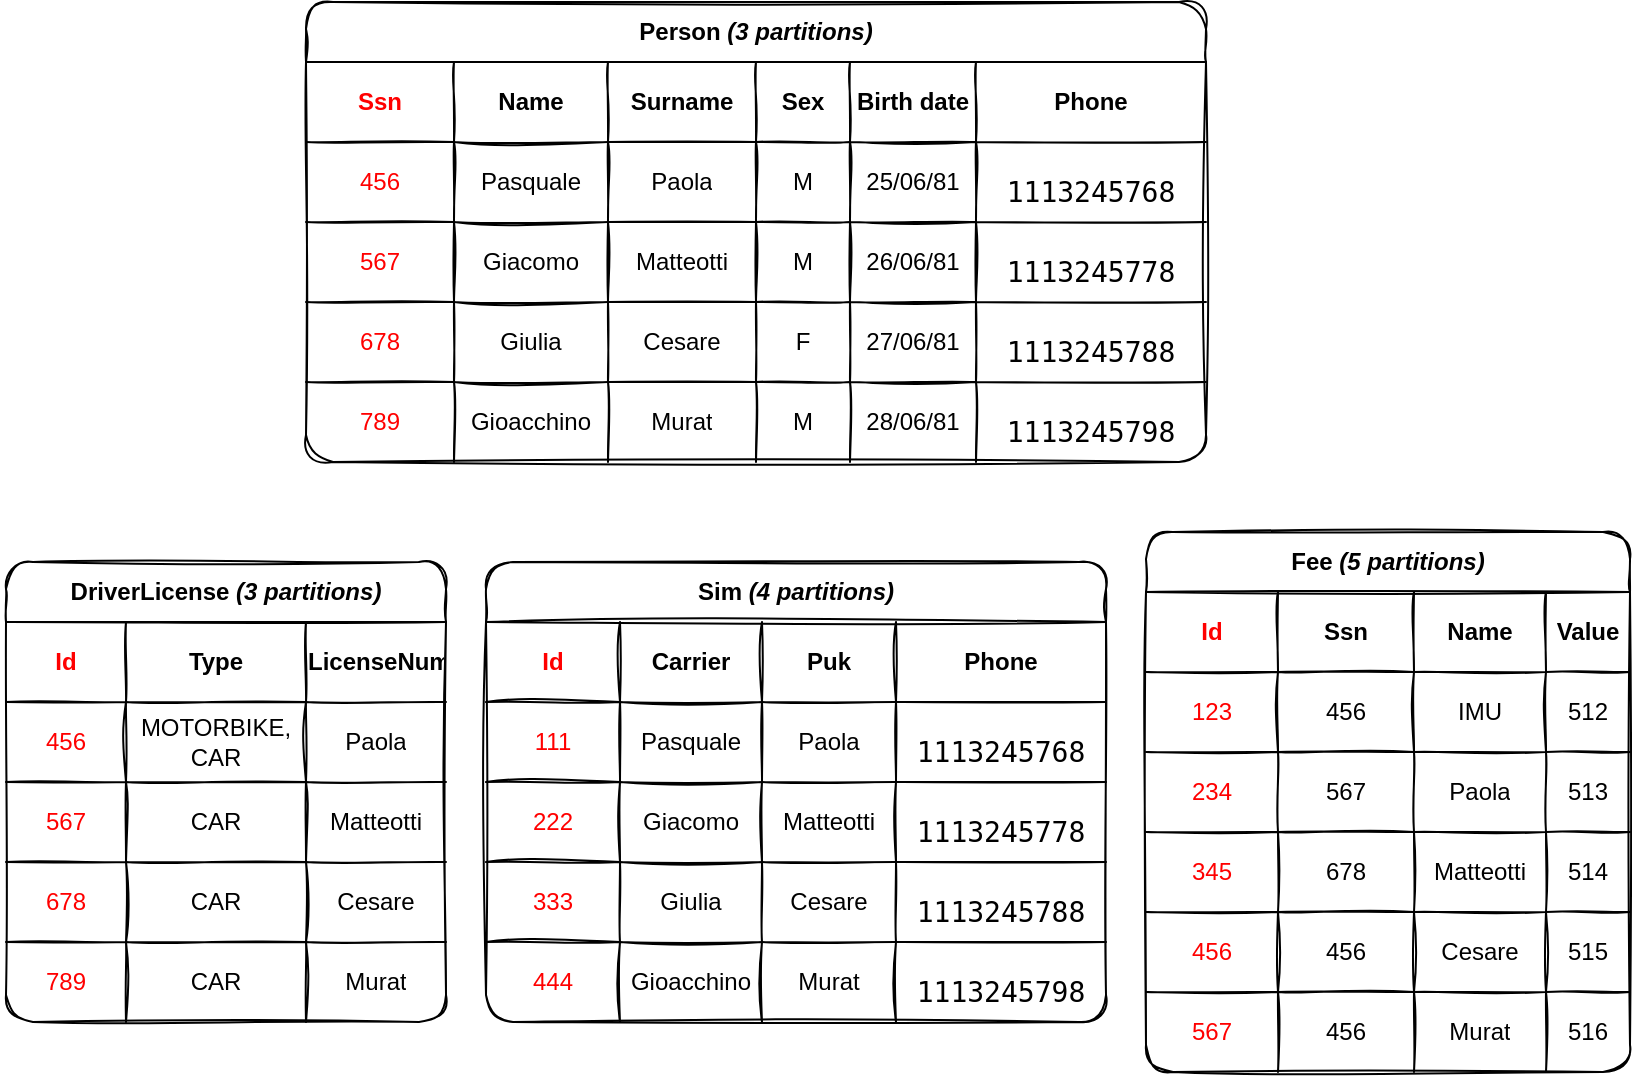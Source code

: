 <mxfile version="14.6.13" type="device"><diagram id="g09-pikMtnhIkaGVzktw" name="Page-1"><mxGraphModel dx="1106" dy="892" grid="1" gridSize="10" guides="1" tooltips="1" connect="1" arrows="1" fold="1" page="1" pageScale="1" pageWidth="827" pageHeight="1169" math="0" shadow="0"><root><mxCell id="0"/><mxCell id="1" parent="0"/><mxCell id="E7FxAorP3iMMDJ9GDd4d-14" value="Person &lt;i&gt;(3 partitions)&lt;/i&gt;" style="shape=table;html=1;whiteSpace=wrap;startSize=30;container=1;collapsible=0;childLayout=tableLayout;fontStyle=1;align=center;sketch=1;rounded=1;" parent="1" vertex="1"><mxGeometry x="160" y="90" width="450" height="230" as="geometry"/></mxCell><mxCell id="E7FxAorP3iMMDJ9GDd4d-15" value="" style="shape=partialRectangle;html=1;whiteSpace=wrap;collapsible=0;dropTarget=0;pointerEvents=0;fillColor=none;top=0;left=0;bottom=0;right=0;points=[[0,0.5],[1,0.5]];portConstraint=eastwest;" parent="E7FxAorP3iMMDJ9GDd4d-14" vertex="1"><mxGeometry y="30" width="450" height="40" as="geometry"/></mxCell><mxCell id="2q8O0rnFzR2sNGVQxhfm-1" value="Ssn" style="shape=partialRectangle;html=1;whiteSpace=wrap;connectable=0;top=0;left=0;bottom=0;right=0;overflow=hidden;fontStyle=1;strokeColor=#FF0000;fillColor=none;strokeWidth=5;fontColor=#FF0000;" parent="E7FxAorP3iMMDJ9GDd4d-15" vertex="1"><mxGeometry width="74" height="40" as="geometry"/></mxCell><mxCell id="E7FxAorP3iMMDJ9GDd4d-16" value="Name" style="shape=partialRectangle;html=1;whiteSpace=wrap;connectable=0;fillColor=none;top=0;left=0;bottom=0;right=0;overflow=hidden;fontStyle=1" parent="E7FxAorP3iMMDJ9GDd4d-15" vertex="1"><mxGeometry x="74" width="77" height="40" as="geometry"/></mxCell><mxCell id="E7FxAorP3iMMDJ9GDd4d-17" value="Surname" style="shape=partialRectangle;html=1;whiteSpace=wrap;connectable=0;fillColor=none;top=0;left=0;bottom=0;right=0;overflow=hidden;fontStyle=1" parent="E7FxAorP3iMMDJ9GDd4d-15" vertex="1"><mxGeometry x="151" width="74" height="40" as="geometry"/></mxCell><mxCell id="E7FxAorP3iMMDJ9GDd4d-49" value="Sex" style="shape=partialRectangle;html=1;whiteSpace=wrap;connectable=0;fillColor=none;top=0;left=0;bottom=0;right=0;overflow=hidden;fontStyle=1" parent="E7FxAorP3iMMDJ9GDd4d-15" vertex="1"><mxGeometry x="225" width="47" height="40" as="geometry"/></mxCell><mxCell id="E7FxAorP3iMMDJ9GDd4d-52" value="Birth date" style="shape=partialRectangle;html=1;whiteSpace=wrap;connectable=0;fillColor=none;top=0;left=0;bottom=0;right=0;overflow=hidden;fontStyle=1" parent="E7FxAorP3iMMDJ9GDd4d-15" vertex="1"><mxGeometry x="272" width="63" height="40" as="geometry"/></mxCell><mxCell id="E7FxAorP3iMMDJ9GDd4d-18" value="Phone" style="shape=partialRectangle;html=1;whiteSpace=wrap;connectable=0;fillColor=none;top=0;left=0;bottom=0;right=0;overflow=hidden;fontStyle=1" parent="E7FxAorP3iMMDJ9GDd4d-15" vertex="1"><mxGeometry x="335" width="115" height="40" as="geometry"/></mxCell><mxCell id="E7FxAorP3iMMDJ9GDd4d-19" value="" style="shape=partialRectangle;html=1;whiteSpace=wrap;collapsible=0;dropTarget=0;pointerEvents=0;fillColor=none;top=0;left=0;bottom=0;right=0;points=[[0,0.5],[1,0.5]];portConstraint=eastwest;" parent="E7FxAorP3iMMDJ9GDd4d-14" vertex="1"><mxGeometry y="70" width="450" height="40" as="geometry"/></mxCell><mxCell id="2q8O0rnFzR2sNGVQxhfm-2" value="456" style="shape=partialRectangle;html=1;whiteSpace=wrap;connectable=0;top=0;left=0;bottom=0;right=0;overflow=hidden;strokeColor=#FF0000;fillColor=none;strokeWidth=5;fontColor=#FF0000;" parent="E7FxAorP3iMMDJ9GDd4d-19" vertex="1"><mxGeometry width="74" height="40" as="geometry"/></mxCell><mxCell id="E7FxAorP3iMMDJ9GDd4d-20" value="Pasquale" style="shape=partialRectangle;html=1;whiteSpace=wrap;connectable=0;fillColor=none;top=0;left=0;bottom=0;right=0;overflow=hidden;" parent="E7FxAorP3iMMDJ9GDd4d-19" vertex="1"><mxGeometry x="74" width="77" height="40" as="geometry"/></mxCell><mxCell id="E7FxAorP3iMMDJ9GDd4d-21" value="Paola" style="shape=partialRectangle;html=1;whiteSpace=wrap;connectable=0;fillColor=none;top=0;left=0;bottom=0;right=0;overflow=hidden;" parent="E7FxAorP3iMMDJ9GDd4d-19" vertex="1"><mxGeometry x="151" width="74" height="40" as="geometry"/></mxCell><mxCell id="E7FxAorP3iMMDJ9GDd4d-50" value="M" style="shape=partialRectangle;html=1;whiteSpace=wrap;connectable=0;fillColor=none;top=0;left=0;bottom=0;right=0;overflow=hidden;" parent="E7FxAorP3iMMDJ9GDd4d-19" vertex="1"><mxGeometry x="225" width="47" height="40" as="geometry"/></mxCell><mxCell id="E7FxAorP3iMMDJ9GDd4d-53" value="25/06/81" style="shape=partialRectangle;html=1;whiteSpace=wrap;connectable=0;fillColor=none;top=0;left=0;bottom=0;right=0;overflow=hidden;strokeColor=#F0F0F0;" parent="E7FxAorP3iMMDJ9GDd4d-19" vertex="1"><mxGeometry x="272" width="63" height="40" as="geometry"/></mxCell><mxCell id="E7FxAorP3iMMDJ9GDd4d-22" value="&lt;pre style=&quot;font-family: &amp;#34;meslolgs nf&amp;#34; , monospace ; font-size: 10.5pt&quot;&gt;1113245768&lt;/pre&gt;" style="shape=partialRectangle;html=1;whiteSpace=wrap;connectable=0;fillColor=none;top=0;left=0;bottom=0;right=0;overflow=hidden;" parent="E7FxAorP3iMMDJ9GDd4d-19" vertex="1"><mxGeometry x="335" width="115" height="40" as="geometry"/></mxCell><mxCell id="E7FxAorP3iMMDJ9GDd4d-23" value="" style="shape=partialRectangle;html=1;whiteSpace=wrap;collapsible=0;dropTarget=0;pointerEvents=0;fillColor=none;top=0;left=0;bottom=0;right=0;points=[[0,0.5],[1,0.5]];portConstraint=eastwest;" parent="E7FxAorP3iMMDJ9GDd4d-14" vertex="1"><mxGeometry y="110" width="450" height="40" as="geometry"/></mxCell><mxCell id="2q8O0rnFzR2sNGVQxhfm-3" value="567" style="shape=partialRectangle;html=1;whiteSpace=wrap;connectable=0;top=0;left=0;bottom=0;right=0;overflow=hidden;strokeColor=#FF0000;fillColor=none;strokeWidth=5;fontColor=#FF0000;" parent="E7FxAorP3iMMDJ9GDd4d-23" vertex="1"><mxGeometry width="74" height="40" as="geometry"/></mxCell><mxCell id="E7FxAorP3iMMDJ9GDd4d-24" value="Giacomo" style="shape=partialRectangle;html=1;whiteSpace=wrap;connectable=0;fillColor=none;top=0;left=0;bottom=0;right=0;overflow=hidden;" parent="E7FxAorP3iMMDJ9GDd4d-23" vertex="1"><mxGeometry x="74" width="77" height="40" as="geometry"/></mxCell><mxCell id="E7FxAorP3iMMDJ9GDd4d-25" value="Matteotti" style="shape=partialRectangle;html=1;whiteSpace=wrap;connectable=0;fillColor=none;top=0;left=0;bottom=0;right=0;overflow=hidden;" parent="E7FxAorP3iMMDJ9GDd4d-23" vertex="1"><mxGeometry x="151" width="74" height="40" as="geometry"/></mxCell><mxCell id="E7FxAorP3iMMDJ9GDd4d-51" value="M" style="shape=partialRectangle;html=1;whiteSpace=wrap;connectable=0;fillColor=none;top=0;left=0;bottom=0;right=0;overflow=hidden;" parent="E7FxAorP3iMMDJ9GDd4d-23" vertex="1"><mxGeometry x="225" width="47" height="40" as="geometry"/></mxCell><mxCell id="E7FxAorP3iMMDJ9GDd4d-54" value="&lt;span style=&quot;font-family: &amp;#34;helvetica&amp;#34; ; font-size: 12px ; font-style: normal ; font-weight: 400 ; letter-spacing: normal ; text-align: center ; text-indent: 0px ; text-transform: none ; word-spacing: 0px ; display: inline ; float: none&quot;&gt;26/06/81&lt;/span&gt;" style="shape=partialRectangle;html=1;whiteSpace=wrap;connectable=0;fillColor=none;top=0;left=0;bottom=0;right=0;overflow=hidden;" parent="E7FxAorP3iMMDJ9GDd4d-23" vertex="1"><mxGeometry x="272" width="63" height="40" as="geometry"/></mxCell><mxCell id="E7FxAorP3iMMDJ9GDd4d-26" value="&lt;pre style=&quot;font-family: &amp;#34;meslolgs nf&amp;#34; , monospace ; font-size: 10.5pt&quot;&gt;1113245778&lt;/pre&gt;" style="shape=partialRectangle;html=1;whiteSpace=wrap;connectable=0;fillColor=none;top=0;left=0;bottom=0;right=0;overflow=hidden;" parent="E7FxAorP3iMMDJ9GDd4d-23" vertex="1"><mxGeometry x="335" width="115" height="40" as="geometry"/></mxCell><mxCell id="E7FxAorP3iMMDJ9GDd4d-61" style="shape=partialRectangle;html=1;whiteSpace=wrap;collapsible=0;dropTarget=0;pointerEvents=0;fillColor=none;top=0;left=0;bottom=0;right=0;points=[[0,0.5],[1,0.5]];portConstraint=eastwest;" parent="E7FxAorP3iMMDJ9GDd4d-14" vertex="1"><mxGeometry y="150" width="450" height="40" as="geometry"/></mxCell><mxCell id="2q8O0rnFzR2sNGVQxhfm-4" value="678" style="shape=partialRectangle;html=1;whiteSpace=wrap;connectable=0;top=0;left=0;bottom=0;right=0;overflow=hidden;strokeColor=#FF0000;fillColor=none;strokeWidth=5;fontColor=#FF0000;" parent="E7FxAorP3iMMDJ9GDd4d-61" vertex="1"><mxGeometry width="74" height="40" as="geometry"/></mxCell><mxCell id="E7FxAorP3iMMDJ9GDd4d-62" value="Giulia" style="shape=partialRectangle;html=1;whiteSpace=wrap;connectable=0;fillColor=none;top=0;left=0;bottom=0;right=0;overflow=hidden;" parent="E7FxAorP3iMMDJ9GDd4d-61" vertex="1"><mxGeometry x="74" width="77" height="40" as="geometry"/></mxCell><mxCell id="E7FxAorP3iMMDJ9GDd4d-63" value="Cesare" style="shape=partialRectangle;html=1;whiteSpace=wrap;connectable=0;fillColor=none;top=0;left=0;bottom=0;right=0;overflow=hidden;" parent="E7FxAorP3iMMDJ9GDd4d-61" vertex="1"><mxGeometry x="151" width="74" height="40" as="geometry"/></mxCell><mxCell id="E7FxAorP3iMMDJ9GDd4d-64" value="F" style="shape=partialRectangle;html=1;whiteSpace=wrap;connectable=0;fillColor=none;top=0;left=0;bottom=0;right=0;overflow=hidden;" parent="E7FxAorP3iMMDJ9GDd4d-61" vertex="1"><mxGeometry x="225" width="47" height="40" as="geometry"/></mxCell><mxCell id="E7FxAorP3iMMDJ9GDd4d-65" value="&lt;span style=&quot;font-family: &amp;#34;helvetica&amp;#34; ; font-size: 12px ; font-style: normal ; font-weight: 400 ; letter-spacing: normal ; text-align: center ; text-indent: 0px ; text-transform: none ; word-spacing: 0px ; display: inline ; float: none&quot;&gt;27/06/81&lt;/span&gt;" style="shape=partialRectangle;html=1;whiteSpace=wrap;connectable=0;fillColor=none;top=0;left=0;bottom=0;right=0;overflow=hidden;" parent="E7FxAorP3iMMDJ9GDd4d-61" vertex="1"><mxGeometry x="272" width="63" height="40" as="geometry"/></mxCell><mxCell id="E7FxAorP3iMMDJ9GDd4d-66" value="&lt;pre style=&quot;font-family: &amp;#34;meslolgs nf&amp;#34; , monospace ; font-size: 10.5pt&quot;&gt;1113245788&lt;/pre&gt;" style="shape=partialRectangle;html=1;whiteSpace=wrap;connectable=0;fillColor=none;top=0;left=0;bottom=0;right=0;overflow=hidden;" parent="E7FxAorP3iMMDJ9GDd4d-61" vertex="1"><mxGeometry x="335" width="115" height="40" as="geometry"/></mxCell><mxCell id="E7FxAorP3iMMDJ9GDd4d-55" style="shape=partialRectangle;html=1;whiteSpace=wrap;collapsible=0;dropTarget=0;pointerEvents=0;fillColor=none;top=0;left=0;bottom=0;right=0;points=[[0,0.5],[1,0.5]];portConstraint=eastwest;" parent="E7FxAorP3iMMDJ9GDd4d-14" vertex="1"><mxGeometry y="190" width="450" height="40" as="geometry"/></mxCell><mxCell id="2q8O0rnFzR2sNGVQxhfm-5" value="789" style="shape=partialRectangle;html=1;whiteSpace=wrap;connectable=0;top=0;left=0;bottom=0;right=0;overflow=hidden;strokeColor=#FF0000;fillColor=none;strokeWidth=5;fontColor=#FF0000;" parent="E7FxAorP3iMMDJ9GDd4d-55" vertex="1"><mxGeometry width="74" height="40" as="geometry"/></mxCell><mxCell id="E7FxAorP3iMMDJ9GDd4d-56" value="Gioacchino" style="shape=partialRectangle;html=1;whiteSpace=wrap;connectable=0;fillColor=none;top=0;left=0;bottom=0;right=0;overflow=hidden;" parent="E7FxAorP3iMMDJ9GDd4d-55" vertex="1"><mxGeometry x="74" width="77" height="40" as="geometry"/></mxCell><mxCell id="E7FxAorP3iMMDJ9GDd4d-57" value="Murat" style="shape=partialRectangle;html=1;whiteSpace=wrap;connectable=0;fillColor=none;top=0;left=0;bottom=0;right=0;overflow=hidden;" parent="E7FxAorP3iMMDJ9GDd4d-55" vertex="1"><mxGeometry x="151" width="74" height="40" as="geometry"/></mxCell><mxCell id="E7FxAorP3iMMDJ9GDd4d-58" value="M" style="shape=partialRectangle;html=1;whiteSpace=wrap;connectable=0;fillColor=none;top=0;left=0;bottom=0;right=0;overflow=hidden;" parent="E7FxAorP3iMMDJ9GDd4d-55" vertex="1"><mxGeometry x="225" width="47" height="40" as="geometry"/></mxCell><mxCell id="E7FxAorP3iMMDJ9GDd4d-59" value="&lt;span style=&quot;font-family: &amp;#34;helvetica&amp;#34; ; font-size: 12px ; font-style: normal ; font-weight: 400 ; letter-spacing: normal ; text-align: center ; text-indent: 0px ; text-transform: none ; word-spacing: 0px ; display: inline ; float: none&quot;&gt;28/06/81&lt;/span&gt;" style="shape=partialRectangle;html=1;whiteSpace=wrap;connectable=0;fillColor=none;top=0;left=0;bottom=0;right=0;overflow=hidden;" parent="E7FxAorP3iMMDJ9GDd4d-55" vertex="1"><mxGeometry x="272" width="63" height="40" as="geometry"/></mxCell><mxCell id="E7FxAorP3iMMDJ9GDd4d-60" value="&lt;pre style=&quot;font-family: &amp;#34;meslolgs nf&amp;#34; , monospace ; font-size: 10.5pt&quot;&gt;1113245798&lt;/pre&gt;" style="shape=partialRectangle;html=1;whiteSpace=wrap;connectable=0;fillColor=none;top=0;left=0;bottom=0;right=0;overflow=hidden;" parent="E7FxAorP3iMMDJ9GDd4d-55" vertex="1"><mxGeometry x="335" width="115" height="40" as="geometry"/></mxCell><mxCell id="9QiRmt7I3evO5y1UMwuu-1" value="DriverLicense&amp;nbsp;&lt;i&gt;(3 partitions)&lt;/i&gt;" style="shape=table;html=1;whiteSpace=wrap;startSize=30;container=1;collapsible=0;childLayout=tableLayout;fontStyle=1;align=center;sketch=1;rounded=1;" parent="1" vertex="1"><mxGeometry x="10" y="370" width="220" height="230" as="geometry"/></mxCell><mxCell id="9QiRmt7I3evO5y1UMwuu-2" value="" style="shape=partialRectangle;html=1;whiteSpace=wrap;collapsible=0;dropTarget=0;pointerEvents=0;fillColor=none;top=0;left=0;bottom=0;right=0;points=[[0,0.5],[1,0.5]];portConstraint=eastwest;" parent="9QiRmt7I3evO5y1UMwuu-1" vertex="1"><mxGeometry y="30" width="220" height="40" as="geometry"/></mxCell><mxCell id="9QiRmt7I3evO5y1UMwuu-3" value="Id" style="shape=partialRectangle;html=1;whiteSpace=wrap;connectable=0;top=0;left=0;bottom=0;right=0;overflow=hidden;fontStyle=1;strokeColor=#FF0000;fillColor=none;strokeWidth=5;fontColor=#FF0000;" parent="9QiRmt7I3evO5y1UMwuu-2" vertex="1"><mxGeometry width="60" height="40" as="geometry"/></mxCell><mxCell id="9QiRmt7I3evO5y1UMwuu-4" value="Type" style="shape=partialRectangle;html=1;whiteSpace=wrap;connectable=0;fillColor=none;top=0;left=0;bottom=0;right=0;overflow=hidden;fontStyle=1" parent="9QiRmt7I3evO5y1UMwuu-2" vertex="1"><mxGeometry x="60" width="90" height="40" as="geometry"/></mxCell><mxCell id="9QiRmt7I3evO5y1UMwuu-5" value="LicenseNumber" style="shape=partialRectangle;html=1;whiteSpace=wrap;connectable=0;fillColor=none;top=0;left=0;bottom=0;right=0;overflow=hidden;fontStyle=1" parent="9QiRmt7I3evO5y1UMwuu-2" vertex="1"><mxGeometry x="150" width="70" height="40" as="geometry"/></mxCell><mxCell id="9QiRmt7I3evO5y1UMwuu-6" value="" style="shape=partialRectangle;html=1;whiteSpace=wrap;collapsible=0;dropTarget=0;pointerEvents=0;fillColor=none;top=0;left=0;bottom=0;right=0;points=[[0,0.5],[1,0.5]];portConstraint=eastwest;" parent="9QiRmt7I3evO5y1UMwuu-1" vertex="1"><mxGeometry y="70" width="220" height="40" as="geometry"/></mxCell><mxCell id="9QiRmt7I3evO5y1UMwuu-7" value="456" style="shape=partialRectangle;html=1;whiteSpace=wrap;connectable=0;top=0;left=0;bottom=0;right=0;overflow=hidden;strokeColor=#FF0000;fillColor=none;strokeWidth=5;fontColor=#FF0000;" parent="9QiRmt7I3evO5y1UMwuu-6" vertex="1"><mxGeometry width="60" height="40" as="geometry"/></mxCell><mxCell id="9QiRmt7I3evO5y1UMwuu-8" value="MOTORBIKE,&lt;br&gt;CAR" style="shape=partialRectangle;html=1;whiteSpace=wrap;connectable=0;fillColor=none;top=0;left=0;bottom=0;right=0;overflow=hidden;" parent="9QiRmt7I3evO5y1UMwuu-6" vertex="1"><mxGeometry x="60" width="90" height="40" as="geometry"/></mxCell><mxCell id="9QiRmt7I3evO5y1UMwuu-9" value="Paola" style="shape=partialRectangle;html=1;whiteSpace=wrap;connectable=0;fillColor=none;top=0;left=0;bottom=0;right=0;overflow=hidden;" parent="9QiRmt7I3evO5y1UMwuu-6" vertex="1"><mxGeometry x="150" width="70" height="40" as="geometry"/></mxCell><mxCell id="9QiRmt7I3evO5y1UMwuu-10" value="" style="shape=partialRectangle;html=1;whiteSpace=wrap;collapsible=0;dropTarget=0;pointerEvents=0;fillColor=none;top=0;left=0;bottom=0;right=0;points=[[0,0.5],[1,0.5]];portConstraint=eastwest;" parent="9QiRmt7I3evO5y1UMwuu-1" vertex="1"><mxGeometry y="110" width="220" height="40" as="geometry"/></mxCell><mxCell id="9QiRmt7I3evO5y1UMwuu-11" value="567" style="shape=partialRectangle;html=1;whiteSpace=wrap;connectable=0;top=0;left=0;bottom=0;right=0;overflow=hidden;strokeColor=#FF0000;fillColor=none;strokeWidth=5;fontColor=#FF0000;" parent="9QiRmt7I3evO5y1UMwuu-10" vertex="1"><mxGeometry width="60" height="40" as="geometry"/></mxCell><mxCell id="9QiRmt7I3evO5y1UMwuu-12" value="CAR" style="shape=partialRectangle;html=1;whiteSpace=wrap;connectable=0;fillColor=none;top=0;left=0;bottom=0;right=0;overflow=hidden;" parent="9QiRmt7I3evO5y1UMwuu-10" vertex="1"><mxGeometry x="60" width="90" height="40" as="geometry"/></mxCell><mxCell id="9QiRmt7I3evO5y1UMwuu-13" value="Matteotti" style="shape=partialRectangle;html=1;whiteSpace=wrap;connectable=0;fillColor=none;top=0;left=0;bottom=0;right=0;overflow=hidden;" parent="9QiRmt7I3evO5y1UMwuu-10" vertex="1"><mxGeometry x="150" width="70" height="40" as="geometry"/></mxCell><mxCell id="9QiRmt7I3evO5y1UMwuu-14" style="shape=partialRectangle;html=1;whiteSpace=wrap;collapsible=0;dropTarget=0;pointerEvents=0;fillColor=none;top=0;left=0;bottom=0;right=0;points=[[0,0.5],[1,0.5]];portConstraint=eastwest;" parent="9QiRmt7I3evO5y1UMwuu-1" vertex="1"><mxGeometry y="150" width="220" height="40" as="geometry"/></mxCell><mxCell id="9QiRmt7I3evO5y1UMwuu-15" value="678" style="shape=partialRectangle;html=1;whiteSpace=wrap;connectable=0;top=0;left=0;bottom=0;right=0;overflow=hidden;strokeColor=#FF0000;fillColor=none;strokeWidth=5;fontColor=#FF0000;" parent="9QiRmt7I3evO5y1UMwuu-14" vertex="1"><mxGeometry width="60" height="40" as="geometry"/></mxCell><mxCell id="9QiRmt7I3evO5y1UMwuu-16" value="CAR" style="shape=partialRectangle;html=1;whiteSpace=wrap;connectable=0;fillColor=none;top=0;left=0;bottom=0;right=0;overflow=hidden;" parent="9QiRmt7I3evO5y1UMwuu-14" vertex="1"><mxGeometry x="60" width="90" height="40" as="geometry"/></mxCell><mxCell id="9QiRmt7I3evO5y1UMwuu-17" value="Cesare" style="shape=partialRectangle;html=1;whiteSpace=wrap;connectable=0;fillColor=none;top=0;left=0;bottom=0;right=0;overflow=hidden;" parent="9QiRmt7I3evO5y1UMwuu-14" vertex="1"><mxGeometry x="150" width="70" height="40" as="geometry"/></mxCell><mxCell id="9QiRmt7I3evO5y1UMwuu-18" style="shape=partialRectangle;html=1;whiteSpace=wrap;collapsible=0;dropTarget=0;pointerEvents=0;fillColor=none;top=0;left=0;bottom=0;right=0;points=[[0,0.5],[1,0.5]];portConstraint=eastwest;" parent="9QiRmt7I3evO5y1UMwuu-1" vertex="1"><mxGeometry y="190" width="220" height="40" as="geometry"/></mxCell><mxCell id="9QiRmt7I3evO5y1UMwuu-19" value="789" style="shape=partialRectangle;html=1;whiteSpace=wrap;connectable=0;top=0;left=0;bottom=0;right=0;overflow=hidden;strokeColor=#FF0000;fillColor=none;strokeWidth=5;fontColor=#FF0000;" parent="9QiRmt7I3evO5y1UMwuu-18" vertex="1"><mxGeometry width="60" height="40" as="geometry"/></mxCell><mxCell id="9QiRmt7I3evO5y1UMwuu-20" value="CAR" style="shape=partialRectangle;html=1;whiteSpace=wrap;connectable=0;fillColor=none;top=0;left=0;bottom=0;right=0;overflow=hidden;" parent="9QiRmt7I3evO5y1UMwuu-18" vertex="1"><mxGeometry x="60" width="90" height="40" as="geometry"/></mxCell><mxCell id="9QiRmt7I3evO5y1UMwuu-21" value="Murat" style="shape=partialRectangle;html=1;whiteSpace=wrap;connectable=0;fillColor=none;top=0;left=0;bottom=0;right=0;overflow=hidden;" parent="9QiRmt7I3evO5y1UMwuu-18" vertex="1"><mxGeometry x="150" width="70" height="40" as="geometry"/></mxCell><mxCell id="9QiRmt7I3evO5y1UMwuu-22" value="Fee&amp;nbsp;&lt;i&gt;(5 partitions)&lt;/i&gt;" style="shape=table;html=1;whiteSpace=wrap;startSize=30;container=1;collapsible=0;childLayout=tableLayout;fontStyle=1;align=center;sketch=1;rounded=1;" parent="1" vertex="1"><mxGeometry x="580" y="355" width="242" height="270" as="geometry"/></mxCell><mxCell id="9QiRmt7I3evO5y1UMwuu-23" value="" style="shape=partialRectangle;html=1;whiteSpace=wrap;collapsible=0;dropTarget=0;pointerEvents=0;fillColor=none;top=0;left=0;bottom=0;right=0;points=[[0,0.5],[1,0.5]];portConstraint=eastwest;" parent="9QiRmt7I3evO5y1UMwuu-22" vertex="1"><mxGeometry y="30" width="242" height="40" as="geometry"/></mxCell><mxCell id="9QiRmt7I3evO5y1UMwuu-24" value="Id" style="shape=partialRectangle;html=1;whiteSpace=wrap;connectable=0;top=0;left=0;bottom=0;right=0;overflow=hidden;fontStyle=1;strokeColor=#FF0000;fillColor=none;strokeWidth=5;fontColor=#FF0000;" parent="9QiRmt7I3evO5y1UMwuu-23" vertex="1"><mxGeometry width="66" height="40" as="geometry"/></mxCell><mxCell id="9QiRmt7I3evO5y1UMwuu-25" value="Ssn" style="shape=partialRectangle;html=1;whiteSpace=wrap;connectable=0;fillColor=none;top=0;left=0;bottom=0;right=0;overflow=hidden;fontStyle=1" parent="9QiRmt7I3evO5y1UMwuu-23" vertex="1"><mxGeometry x="66" width="68" height="40" as="geometry"/></mxCell><mxCell id="9QiRmt7I3evO5y1UMwuu-26" value="Name" style="shape=partialRectangle;html=1;whiteSpace=wrap;connectable=0;fillColor=none;top=0;left=0;bottom=0;right=0;overflow=hidden;fontStyle=1" parent="9QiRmt7I3evO5y1UMwuu-23" vertex="1"><mxGeometry x="134" width="66" height="40" as="geometry"/></mxCell><mxCell id="9QiRmt7I3evO5y1UMwuu-27" value="Value" style="shape=partialRectangle;html=1;whiteSpace=wrap;connectable=0;fillColor=none;top=0;left=0;bottom=0;right=0;overflow=hidden;fontStyle=1" parent="9QiRmt7I3evO5y1UMwuu-23" vertex="1"><mxGeometry x="200" width="42" height="40" as="geometry"/></mxCell><mxCell id="9QiRmt7I3evO5y1UMwuu-28" style="shape=partialRectangle;html=1;whiteSpace=wrap;collapsible=0;dropTarget=0;pointerEvents=0;fillColor=none;top=0;left=0;bottom=0;right=0;points=[[0,0.5],[1,0.5]];portConstraint=eastwest;" parent="9QiRmt7I3evO5y1UMwuu-22" vertex="1"><mxGeometry y="70" width="242" height="40" as="geometry"/></mxCell><mxCell id="9QiRmt7I3evO5y1UMwuu-29" value="123" style="shape=partialRectangle;html=1;whiteSpace=wrap;connectable=0;top=0;left=0;bottom=0;right=0;overflow=hidden;strokeColor=#FF0000;fillColor=none;strokeWidth=5;fontColor=#FF0000;" parent="9QiRmt7I3evO5y1UMwuu-28" vertex="1"><mxGeometry width="66" height="40" as="geometry"/></mxCell><mxCell id="9QiRmt7I3evO5y1UMwuu-30" value="456" style="shape=partialRectangle;html=1;whiteSpace=wrap;connectable=0;fillColor=none;top=0;left=0;bottom=0;right=0;overflow=hidden;" parent="9QiRmt7I3evO5y1UMwuu-28" vertex="1"><mxGeometry x="66" width="68" height="40" as="geometry"/></mxCell><mxCell id="9QiRmt7I3evO5y1UMwuu-31" value="IMU" style="shape=partialRectangle;html=1;whiteSpace=wrap;connectable=0;fillColor=none;top=0;left=0;bottom=0;right=0;overflow=hidden;" parent="9QiRmt7I3evO5y1UMwuu-28" vertex="1"><mxGeometry x="134" width="66" height="40" as="geometry"/></mxCell><mxCell id="9QiRmt7I3evO5y1UMwuu-32" value="512" style="shape=partialRectangle;html=1;whiteSpace=wrap;connectable=0;fillColor=none;top=0;left=0;bottom=0;right=0;overflow=hidden;" parent="9QiRmt7I3evO5y1UMwuu-28" vertex="1"><mxGeometry x="200" width="42" height="40" as="geometry"/></mxCell><mxCell id="9QiRmt7I3evO5y1UMwuu-33" value="" style="shape=partialRectangle;html=1;whiteSpace=wrap;collapsible=0;dropTarget=0;pointerEvents=0;fillColor=none;top=0;left=0;bottom=0;right=0;points=[[0,0.5],[1,0.5]];portConstraint=eastwest;" parent="9QiRmt7I3evO5y1UMwuu-22" vertex="1"><mxGeometry y="110" width="242" height="40" as="geometry"/></mxCell><mxCell id="9QiRmt7I3evO5y1UMwuu-34" value="234" style="shape=partialRectangle;html=1;whiteSpace=wrap;connectable=0;top=0;left=0;bottom=0;right=0;overflow=hidden;strokeColor=#FF0000;fillColor=none;strokeWidth=5;fontColor=#FF0000;" parent="9QiRmt7I3evO5y1UMwuu-33" vertex="1"><mxGeometry width="66" height="40" as="geometry"/></mxCell><mxCell id="9QiRmt7I3evO5y1UMwuu-35" value="567" style="shape=partialRectangle;html=1;whiteSpace=wrap;connectable=0;fillColor=none;top=0;left=0;bottom=0;right=0;overflow=hidden;" parent="9QiRmt7I3evO5y1UMwuu-33" vertex="1"><mxGeometry x="66" width="68" height="40" as="geometry"/></mxCell><mxCell id="9QiRmt7I3evO5y1UMwuu-36" value="Paola" style="shape=partialRectangle;html=1;whiteSpace=wrap;connectable=0;fillColor=none;top=0;left=0;bottom=0;right=0;overflow=hidden;" parent="9QiRmt7I3evO5y1UMwuu-33" vertex="1"><mxGeometry x="134" width="66" height="40" as="geometry"/></mxCell><mxCell id="9QiRmt7I3evO5y1UMwuu-37" value="513" style="shape=partialRectangle;html=1;whiteSpace=wrap;connectable=0;fillColor=none;top=0;left=0;bottom=0;right=0;overflow=hidden;" parent="9QiRmt7I3evO5y1UMwuu-33" vertex="1"><mxGeometry x="200" width="42" height="40" as="geometry"/></mxCell><mxCell id="9QiRmt7I3evO5y1UMwuu-38" value="" style="shape=partialRectangle;html=1;whiteSpace=wrap;collapsible=0;dropTarget=0;pointerEvents=0;fillColor=none;top=0;left=0;bottom=0;right=0;points=[[0,0.5],[1,0.5]];portConstraint=eastwest;" parent="9QiRmt7I3evO5y1UMwuu-22" vertex="1"><mxGeometry y="150" width="242" height="40" as="geometry"/></mxCell><mxCell id="9QiRmt7I3evO5y1UMwuu-39" value="345" style="shape=partialRectangle;html=1;whiteSpace=wrap;connectable=0;top=0;left=0;bottom=0;right=0;overflow=hidden;strokeColor=#FF0000;fillColor=none;strokeWidth=5;fontColor=#FF0000;" parent="9QiRmt7I3evO5y1UMwuu-38" vertex="1"><mxGeometry width="66" height="40" as="geometry"/></mxCell><mxCell id="9QiRmt7I3evO5y1UMwuu-40" value="678" style="shape=partialRectangle;html=1;whiteSpace=wrap;connectable=0;fillColor=none;top=0;left=0;bottom=0;right=0;overflow=hidden;" parent="9QiRmt7I3evO5y1UMwuu-38" vertex="1"><mxGeometry x="66" width="68" height="40" as="geometry"/></mxCell><mxCell id="9QiRmt7I3evO5y1UMwuu-41" value="Matteotti" style="shape=partialRectangle;html=1;whiteSpace=wrap;connectable=0;fillColor=none;top=0;left=0;bottom=0;right=0;overflow=hidden;" parent="9QiRmt7I3evO5y1UMwuu-38" vertex="1"><mxGeometry x="134" width="66" height="40" as="geometry"/></mxCell><mxCell id="9QiRmt7I3evO5y1UMwuu-42" value="514" style="shape=partialRectangle;html=1;whiteSpace=wrap;connectable=0;fillColor=none;top=0;left=0;bottom=0;right=0;overflow=hidden;" parent="9QiRmt7I3evO5y1UMwuu-38" vertex="1"><mxGeometry x="200" width="42" height="40" as="geometry"/></mxCell><mxCell id="9QiRmt7I3evO5y1UMwuu-43" style="shape=partialRectangle;html=1;whiteSpace=wrap;collapsible=0;dropTarget=0;pointerEvents=0;fillColor=none;top=0;left=0;bottom=0;right=0;points=[[0,0.5],[1,0.5]];portConstraint=eastwest;" parent="9QiRmt7I3evO5y1UMwuu-22" vertex="1"><mxGeometry y="190" width="242" height="40" as="geometry"/></mxCell><mxCell id="9QiRmt7I3evO5y1UMwuu-44" value="456" style="shape=partialRectangle;html=1;whiteSpace=wrap;connectable=0;top=0;left=0;bottom=0;right=0;overflow=hidden;strokeColor=#FF0000;fillColor=none;strokeWidth=5;fontColor=#FF0000;" parent="9QiRmt7I3evO5y1UMwuu-43" vertex="1"><mxGeometry width="66" height="40" as="geometry"/></mxCell><mxCell id="9QiRmt7I3evO5y1UMwuu-45" value="456" style="shape=partialRectangle;html=1;whiteSpace=wrap;connectable=0;fillColor=none;top=0;left=0;bottom=0;right=0;overflow=hidden;" parent="9QiRmt7I3evO5y1UMwuu-43" vertex="1"><mxGeometry x="66" width="68" height="40" as="geometry"/></mxCell><mxCell id="9QiRmt7I3evO5y1UMwuu-46" value="Cesare" style="shape=partialRectangle;html=1;whiteSpace=wrap;connectable=0;fillColor=none;top=0;left=0;bottom=0;right=0;overflow=hidden;" parent="9QiRmt7I3evO5y1UMwuu-43" vertex="1"><mxGeometry x="134" width="66" height="40" as="geometry"/></mxCell><mxCell id="9QiRmt7I3evO5y1UMwuu-47" value="515" style="shape=partialRectangle;html=1;whiteSpace=wrap;connectable=0;fillColor=none;top=0;left=0;bottom=0;right=0;overflow=hidden;" parent="9QiRmt7I3evO5y1UMwuu-43" vertex="1"><mxGeometry x="200" width="42" height="40" as="geometry"/></mxCell><mxCell id="9QiRmt7I3evO5y1UMwuu-48" style="shape=partialRectangle;html=1;whiteSpace=wrap;collapsible=0;dropTarget=0;pointerEvents=0;fillColor=none;top=0;left=0;bottom=0;right=0;points=[[0,0.5],[1,0.5]];portConstraint=eastwest;" parent="9QiRmt7I3evO5y1UMwuu-22" vertex="1"><mxGeometry y="230" width="242" height="40" as="geometry"/></mxCell><mxCell id="9QiRmt7I3evO5y1UMwuu-49" value="567" style="shape=partialRectangle;html=1;whiteSpace=wrap;connectable=0;top=0;left=0;bottom=0;right=0;overflow=hidden;strokeColor=#FF0000;fillColor=none;strokeWidth=5;fontColor=#FF0000;" parent="9QiRmt7I3evO5y1UMwuu-48" vertex="1"><mxGeometry width="66" height="40" as="geometry"/></mxCell><mxCell id="9QiRmt7I3evO5y1UMwuu-50" value="456" style="shape=partialRectangle;html=1;whiteSpace=wrap;connectable=0;fillColor=none;top=0;left=0;bottom=0;right=0;overflow=hidden;" parent="9QiRmt7I3evO5y1UMwuu-48" vertex="1"><mxGeometry x="66" width="68" height="40" as="geometry"/></mxCell><mxCell id="9QiRmt7I3evO5y1UMwuu-51" value="Murat" style="shape=partialRectangle;html=1;whiteSpace=wrap;connectable=0;fillColor=none;top=0;left=0;bottom=0;right=0;overflow=hidden;" parent="9QiRmt7I3evO5y1UMwuu-48" vertex="1"><mxGeometry x="134" width="66" height="40" as="geometry"/></mxCell><mxCell id="9QiRmt7I3evO5y1UMwuu-52" value="516" style="shape=partialRectangle;html=1;whiteSpace=wrap;connectable=0;fillColor=none;top=0;left=0;bottom=0;right=0;overflow=hidden;" parent="9QiRmt7I3evO5y1UMwuu-48" vertex="1"><mxGeometry x="200" width="42" height="40" as="geometry"/></mxCell><mxCell id="9QiRmt7I3evO5y1UMwuu-53" value="Sim&amp;nbsp;&lt;i&gt;(4 partitions)&lt;/i&gt;" style="shape=table;html=1;whiteSpace=wrap;startSize=30;container=1;collapsible=0;childLayout=tableLayout;fontStyle=1;align=center;sketch=1;rounded=1;" parent="1" vertex="1"><mxGeometry x="250" y="370" width="310" height="230" as="geometry"/></mxCell><mxCell id="9QiRmt7I3evO5y1UMwuu-54" value="" style="shape=partialRectangle;html=1;whiteSpace=wrap;collapsible=0;dropTarget=0;pointerEvents=0;fillColor=none;top=0;left=0;bottom=0;right=0;points=[[0,0.5],[1,0.5]];portConstraint=eastwest;" parent="9QiRmt7I3evO5y1UMwuu-53" vertex="1"><mxGeometry y="30" width="310" height="40" as="geometry"/></mxCell><mxCell id="9QiRmt7I3evO5y1UMwuu-55" value="Id" style="shape=partialRectangle;html=1;whiteSpace=wrap;connectable=0;top=0;left=0;bottom=0;right=0;overflow=hidden;fontStyle=1;strokeColor=#FF0000;fillColor=none;strokeWidth=5;fontColor=#FF0000;" parent="9QiRmt7I3evO5y1UMwuu-54" vertex="1"><mxGeometry width="67" height="40" as="geometry"/></mxCell><mxCell id="9QiRmt7I3evO5y1UMwuu-56" value="Carrier" style="shape=partialRectangle;html=1;whiteSpace=wrap;connectable=0;fillColor=none;top=0;left=0;bottom=0;right=0;overflow=hidden;fontStyle=1" parent="9QiRmt7I3evO5y1UMwuu-54" vertex="1"><mxGeometry x="67" width="71" height="40" as="geometry"/></mxCell><mxCell id="9QiRmt7I3evO5y1UMwuu-57" value="Puk" style="shape=partialRectangle;html=1;whiteSpace=wrap;connectable=0;fillColor=none;top=0;left=0;bottom=0;right=0;overflow=hidden;fontStyle=1" parent="9QiRmt7I3evO5y1UMwuu-54" vertex="1"><mxGeometry x="138" width="67" height="40" as="geometry"/></mxCell><mxCell id="9QiRmt7I3evO5y1UMwuu-58" value="Phone" style="shape=partialRectangle;html=1;whiteSpace=wrap;connectable=0;fillColor=none;top=0;left=0;bottom=0;right=0;overflow=hidden;fontStyle=1" parent="9QiRmt7I3evO5y1UMwuu-54" vertex="1"><mxGeometry x="205" width="105" height="40" as="geometry"/></mxCell><mxCell id="9QiRmt7I3evO5y1UMwuu-59" value="" style="shape=partialRectangle;html=1;whiteSpace=wrap;collapsible=0;dropTarget=0;pointerEvents=0;fillColor=none;top=0;left=0;bottom=0;right=0;points=[[0,0.5],[1,0.5]];portConstraint=eastwest;" parent="9QiRmt7I3evO5y1UMwuu-53" vertex="1"><mxGeometry y="70" width="310" height="40" as="geometry"/></mxCell><mxCell id="9QiRmt7I3evO5y1UMwuu-60" value="111" style="shape=partialRectangle;html=1;whiteSpace=wrap;connectable=0;top=0;left=0;bottom=0;right=0;overflow=hidden;strokeColor=#FF0000;fillColor=none;strokeWidth=5;fontColor=#FF0000;" parent="9QiRmt7I3evO5y1UMwuu-59" vertex="1"><mxGeometry width="67" height="40" as="geometry"/></mxCell><mxCell id="9QiRmt7I3evO5y1UMwuu-61" value="Pasquale" style="shape=partialRectangle;html=1;whiteSpace=wrap;connectable=0;fillColor=none;top=0;left=0;bottom=0;right=0;overflow=hidden;" parent="9QiRmt7I3evO5y1UMwuu-59" vertex="1"><mxGeometry x="67" width="71" height="40" as="geometry"/></mxCell><mxCell id="9QiRmt7I3evO5y1UMwuu-62" value="Paola" style="shape=partialRectangle;html=1;whiteSpace=wrap;connectable=0;fillColor=none;top=0;left=0;bottom=0;right=0;overflow=hidden;" parent="9QiRmt7I3evO5y1UMwuu-59" vertex="1"><mxGeometry x="138" width="67" height="40" as="geometry"/></mxCell><mxCell id="9QiRmt7I3evO5y1UMwuu-63" value="&lt;pre style=&quot;font-family: &amp;#34;meslolgs nf&amp;#34; , monospace ; font-size: 10.5pt&quot;&gt;1113245768&lt;/pre&gt;" style="shape=partialRectangle;html=1;whiteSpace=wrap;connectable=0;fillColor=none;top=0;left=0;bottom=0;right=0;overflow=hidden;" parent="9QiRmt7I3evO5y1UMwuu-59" vertex="1"><mxGeometry x="205" width="105" height="40" as="geometry"/></mxCell><mxCell id="9QiRmt7I3evO5y1UMwuu-64" value="" style="shape=partialRectangle;html=1;whiteSpace=wrap;collapsible=0;dropTarget=0;pointerEvents=0;fillColor=none;top=0;left=0;bottom=0;right=0;points=[[0,0.5],[1,0.5]];portConstraint=eastwest;" parent="9QiRmt7I3evO5y1UMwuu-53" vertex="1"><mxGeometry y="110" width="310" height="40" as="geometry"/></mxCell><mxCell id="9QiRmt7I3evO5y1UMwuu-65" value="222" style="shape=partialRectangle;html=1;whiteSpace=wrap;connectable=0;top=0;left=0;bottom=0;right=0;overflow=hidden;strokeColor=#FF0000;fillColor=none;strokeWidth=5;fontColor=#FF0000;" parent="9QiRmt7I3evO5y1UMwuu-64" vertex="1"><mxGeometry width="67" height="40" as="geometry"/></mxCell><mxCell id="9QiRmt7I3evO5y1UMwuu-66" value="Giacomo" style="shape=partialRectangle;html=1;whiteSpace=wrap;connectable=0;fillColor=none;top=0;left=0;bottom=0;right=0;overflow=hidden;" parent="9QiRmt7I3evO5y1UMwuu-64" vertex="1"><mxGeometry x="67" width="71" height="40" as="geometry"/></mxCell><mxCell id="9QiRmt7I3evO5y1UMwuu-67" value="Matteotti" style="shape=partialRectangle;html=1;whiteSpace=wrap;connectable=0;fillColor=none;top=0;left=0;bottom=0;right=0;overflow=hidden;" parent="9QiRmt7I3evO5y1UMwuu-64" vertex="1"><mxGeometry x="138" width="67" height="40" as="geometry"/></mxCell><mxCell id="9QiRmt7I3evO5y1UMwuu-68" value="&lt;pre style=&quot;font-family: &amp;#34;meslolgs nf&amp;#34; , monospace ; font-size: 10.5pt&quot;&gt;1113245778&lt;/pre&gt;" style="shape=partialRectangle;html=1;whiteSpace=wrap;connectable=0;fillColor=none;top=0;left=0;bottom=0;right=0;overflow=hidden;" parent="9QiRmt7I3evO5y1UMwuu-64" vertex="1"><mxGeometry x="205" width="105" height="40" as="geometry"/></mxCell><mxCell id="9QiRmt7I3evO5y1UMwuu-69" style="shape=partialRectangle;html=1;whiteSpace=wrap;collapsible=0;dropTarget=0;pointerEvents=0;fillColor=none;top=0;left=0;bottom=0;right=0;points=[[0,0.5],[1,0.5]];portConstraint=eastwest;" parent="9QiRmt7I3evO5y1UMwuu-53" vertex="1"><mxGeometry y="150" width="310" height="40" as="geometry"/></mxCell><mxCell id="9QiRmt7I3evO5y1UMwuu-70" value="333" style="shape=partialRectangle;html=1;whiteSpace=wrap;connectable=0;top=0;left=0;bottom=0;right=0;overflow=hidden;strokeColor=#FF0000;fillColor=none;strokeWidth=5;fontColor=#FF0000;" parent="9QiRmt7I3evO5y1UMwuu-69" vertex="1"><mxGeometry width="67" height="40" as="geometry"/></mxCell><mxCell id="9QiRmt7I3evO5y1UMwuu-71" value="Giulia" style="shape=partialRectangle;html=1;whiteSpace=wrap;connectable=0;fillColor=none;top=0;left=0;bottom=0;right=0;overflow=hidden;" parent="9QiRmt7I3evO5y1UMwuu-69" vertex="1"><mxGeometry x="67" width="71" height="40" as="geometry"/></mxCell><mxCell id="9QiRmt7I3evO5y1UMwuu-72" value="Cesare" style="shape=partialRectangle;html=1;whiteSpace=wrap;connectable=0;fillColor=none;top=0;left=0;bottom=0;right=0;overflow=hidden;" parent="9QiRmt7I3evO5y1UMwuu-69" vertex="1"><mxGeometry x="138" width="67" height="40" as="geometry"/></mxCell><mxCell id="9QiRmt7I3evO5y1UMwuu-73" value="&lt;pre style=&quot;font-family: &amp;#34;meslolgs nf&amp;#34; , monospace ; font-size: 10.5pt&quot;&gt;1113245788&lt;/pre&gt;" style="shape=partialRectangle;html=1;whiteSpace=wrap;connectable=0;fillColor=none;top=0;left=0;bottom=0;right=0;overflow=hidden;" parent="9QiRmt7I3evO5y1UMwuu-69" vertex="1"><mxGeometry x="205" width="105" height="40" as="geometry"/></mxCell><mxCell id="9QiRmt7I3evO5y1UMwuu-74" style="shape=partialRectangle;html=1;whiteSpace=wrap;collapsible=0;dropTarget=0;pointerEvents=0;fillColor=none;top=0;left=0;bottom=0;right=0;points=[[0,0.5],[1,0.5]];portConstraint=eastwest;" parent="9QiRmt7I3evO5y1UMwuu-53" vertex="1"><mxGeometry y="190" width="310" height="40" as="geometry"/></mxCell><mxCell id="9QiRmt7I3evO5y1UMwuu-75" value="444" style="shape=partialRectangle;html=1;whiteSpace=wrap;connectable=0;top=0;left=0;bottom=0;right=0;overflow=hidden;strokeColor=#FF0000;fillColor=none;strokeWidth=5;fontColor=#FF0000;" parent="9QiRmt7I3evO5y1UMwuu-74" vertex="1"><mxGeometry width="67" height="40" as="geometry"/></mxCell><mxCell id="9QiRmt7I3evO5y1UMwuu-76" value="Gioacchino" style="shape=partialRectangle;html=1;whiteSpace=wrap;connectable=0;fillColor=none;top=0;left=0;bottom=0;right=0;overflow=hidden;" parent="9QiRmt7I3evO5y1UMwuu-74" vertex="1"><mxGeometry x="67" width="71" height="40" as="geometry"/></mxCell><mxCell id="9QiRmt7I3evO5y1UMwuu-77" value="Murat" style="shape=partialRectangle;html=1;whiteSpace=wrap;connectable=0;fillColor=none;top=0;left=0;bottom=0;right=0;overflow=hidden;" parent="9QiRmt7I3evO5y1UMwuu-74" vertex="1"><mxGeometry x="138" width="67" height="40" as="geometry"/></mxCell><mxCell id="9QiRmt7I3evO5y1UMwuu-78" value="&lt;pre style=&quot;font-family: &amp;#34;meslolgs nf&amp;#34; , monospace ; font-size: 10.5pt&quot;&gt;1113245798&lt;/pre&gt;" style="shape=partialRectangle;html=1;whiteSpace=wrap;connectable=0;fillColor=none;top=0;left=0;bottom=0;right=0;overflow=hidden;" parent="9QiRmt7I3evO5y1UMwuu-74" vertex="1"><mxGeometry x="205" width="105" height="40" as="geometry"/></mxCell></root></mxGraphModel></diagram></mxfile>